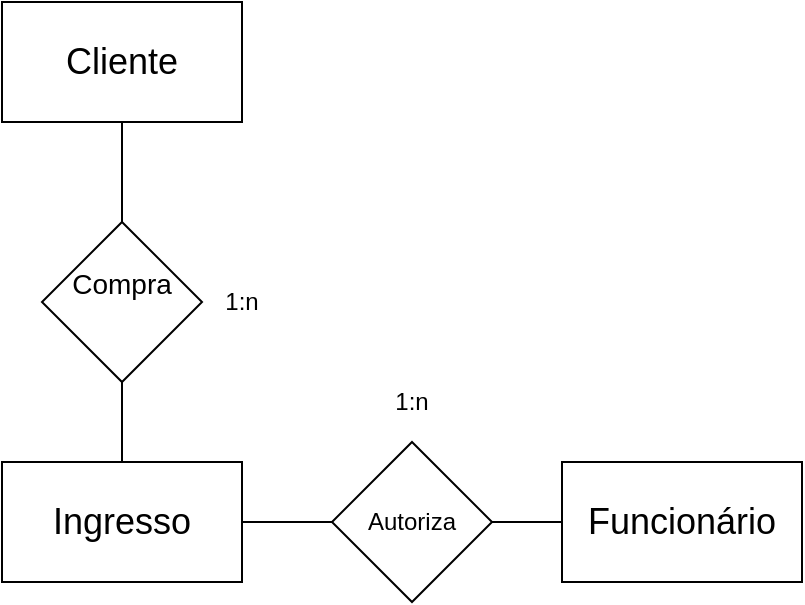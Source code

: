 <mxfile version="12.1.4" type="device" pages="1"><diagram name="Page-1" id="e7e014a7-5840-1c2e-5031-d8a46d1fe8dd"><mxGraphModel dx="854" dy="436" grid="1" gridSize="10" guides="1" tooltips="1" connect="1" arrows="1" fold="1" page="1" pageScale="1" pageWidth="1169" pageHeight="826" background="#ffffff" math="0" shadow="0"><root><mxCell id="0"/><mxCell id="1" parent="0"/><mxCell id="bBY1a_jmOntDbUeED9b_-41" value="&lt;font style=&quot;font-size: 18px&quot;&gt;Cliente&lt;/font&gt;" style="rounded=0;whiteSpace=wrap;html=1;" parent="1" vertex="1"><mxGeometry x="170" y="60" width="120" height="60" as="geometry"/></mxCell><mxCell id="bBY1a_jmOntDbUeED9b_-42" value="&lt;font style=&quot;font-size: 18px&quot;&gt;Ingresso&lt;/font&gt;" style="rounded=0;whiteSpace=wrap;html=1;" parent="1" vertex="1"><mxGeometry x="170" y="290" width="120" height="60" as="geometry"/></mxCell><mxCell id="bBY1a_jmOntDbUeED9b_-43" value="" style="endArrow=none;html=1;" parent="1" source="bBY1a_jmOntDbUeED9b_-44" target="bBY1a_jmOntDbUeED9b_-41" edge="1"><mxGeometry width="50" height="50" relative="1" as="geometry"><mxPoint x="170" y="420" as="sourcePoint"/><mxPoint x="220" y="370" as="targetPoint"/></mxGeometry></mxCell><mxCell id="bBY1a_jmOntDbUeED9b_-44" value="&lt;div&gt;&lt;font style=&quot;font-size: 14px&quot;&gt;Compra&lt;/font&gt;&lt;/div&gt;&lt;div&gt;&lt;font size=&quot;3&quot;&gt;&lt;br&gt;&lt;/font&gt;&lt;/div&gt;" style="rhombus;whiteSpace=wrap;html=1;" parent="1" vertex="1"><mxGeometry x="190" y="170" width="80" height="80" as="geometry"/></mxCell><mxCell id="bBY1a_jmOntDbUeED9b_-45" value="" style="endArrow=none;html=1;" parent="1" source="bBY1a_jmOntDbUeED9b_-42" target="bBY1a_jmOntDbUeED9b_-44" edge="1"><mxGeometry width="50" height="50" relative="1" as="geometry"><mxPoint x="230" y="290" as="sourcePoint"/><mxPoint x="230" y="120" as="targetPoint"/></mxGeometry></mxCell><mxCell id="bBY1a_jmOntDbUeED9b_-46" value="1:n" style="text;html=1;strokeColor=none;fillColor=none;align=center;verticalAlign=middle;whiteSpace=wrap;rounded=0;" parent="1" vertex="1"><mxGeometry x="270" y="200" width="40" height="20" as="geometry"/></mxCell><mxCell id="bBY1a_jmOntDbUeED9b_-57" value="" style="endArrow=none;html=1;exitX=1;exitY=0.5;exitDx=0;exitDy=0;entryX=0;entryY=0.5;entryDx=0;entryDy=0;" parent="1" source="bBY1a_jmOntDbUeED9b_-56" edge="1"><mxGeometry width="50" height="50" relative="1" as="geometry"><mxPoint x="335" y="345" as="sourcePoint"/><mxPoint x="460" y="320" as="targetPoint"/></mxGeometry></mxCell><mxCell id="bBY1a_jmOntDbUeED9b_-56" value="Autoriza" style="rhombus;whiteSpace=wrap;html=1;" parent="1" vertex="1"><mxGeometry x="335" y="280" width="80" height="80" as="geometry"/></mxCell><mxCell id="bBY1a_jmOntDbUeED9b_-58" value="" style="endArrow=none;html=1;exitX=1;exitY=0.5;exitDx=0;exitDy=0;entryX=0;entryY=0.5;entryDx=0;entryDy=0;" parent="1" source="bBY1a_jmOntDbUeED9b_-42" target="bBY1a_jmOntDbUeED9b_-56" edge="1"><mxGeometry width="50" height="50" relative="1" as="geometry"><mxPoint x="290" y="320" as="sourcePoint"/><mxPoint x="460" y="320" as="targetPoint"/></mxGeometry></mxCell><mxCell id="bBY1a_jmOntDbUeED9b_-59" value="1:n" style="text;html=1;strokeColor=none;fillColor=none;align=center;verticalAlign=middle;whiteSpace=wrap;rounded=0;" parent="1" vertex="1"><mxGeometry x="355" y="250" width="40" height="20" as="geometry"/></mxCell><mxCell id="bBY1a_jmOntDbUeED9b_-60" value="&lt;span style=&quot;font-size: 18px&quot;&gt;Funcionário&lt;/span&gt;" style="rounded=0;whiteSpace=wrap;html=1;" parent="1" vertex="1"><mxGeometry x="450" y="290" width="120" height="60" as="geometry"/></mxCell></root></mxGraphModel></diagram></mxfile>